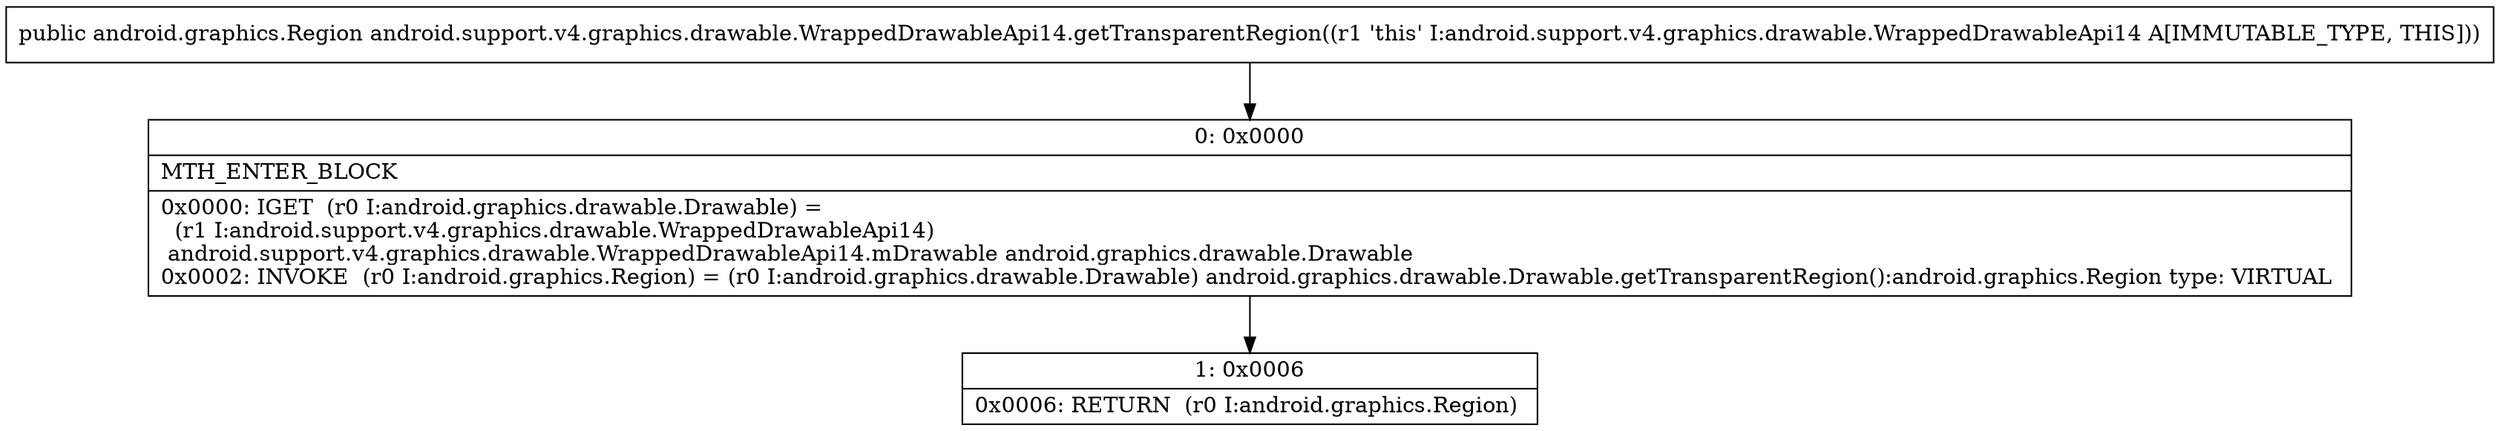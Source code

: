 digraph "CFG forandroid.support.v4.graphics.drawable.WrappedDrawableApi14.getTransparentRegion()Landroid\/graphics\/Region;" {
Node_0 [shape=record,label="{0\:\ 0x0000|MTH_ENTER_BLOCK\l|0x0000: IGET  (r0 I:android.graphics.drawable.Drawable) = \l  (r1 I:android.support.v4.graphics.drawable.WrappedDrawableApi14)\l android.support.v4.graphics.drawable.WrappedDrawableApi14.mDrawable android.graphics.drawable.Drawable \l0x0002: INVOKE  (r0 I:android.graphics.Region) = (r0 I:android.graphics.drawable.Drawable) android.graphics.drawable.Drawable.getTransparentRegion():android.graphics.Region type: VIRTUAL \l}"];
Node_1 [shape=record,label="{1\:\ 0x0006|0x0006: RETURN  (r0 I:android.graphics.Region) \l}"];
MethodNode[shape=record,label="{public android.graphics.Region android.support.v4.graphics.drawable.WrappedDrawableApi14.getTransparentRegion((r1 'this' I:android.support.v4.graphics.drawable.WrappedDrawableApi14 A[IMMUTABLE_TYPE, THIS])) }"];
MethodNode -> Node_0;
Node_0 -> Node_1;
}

